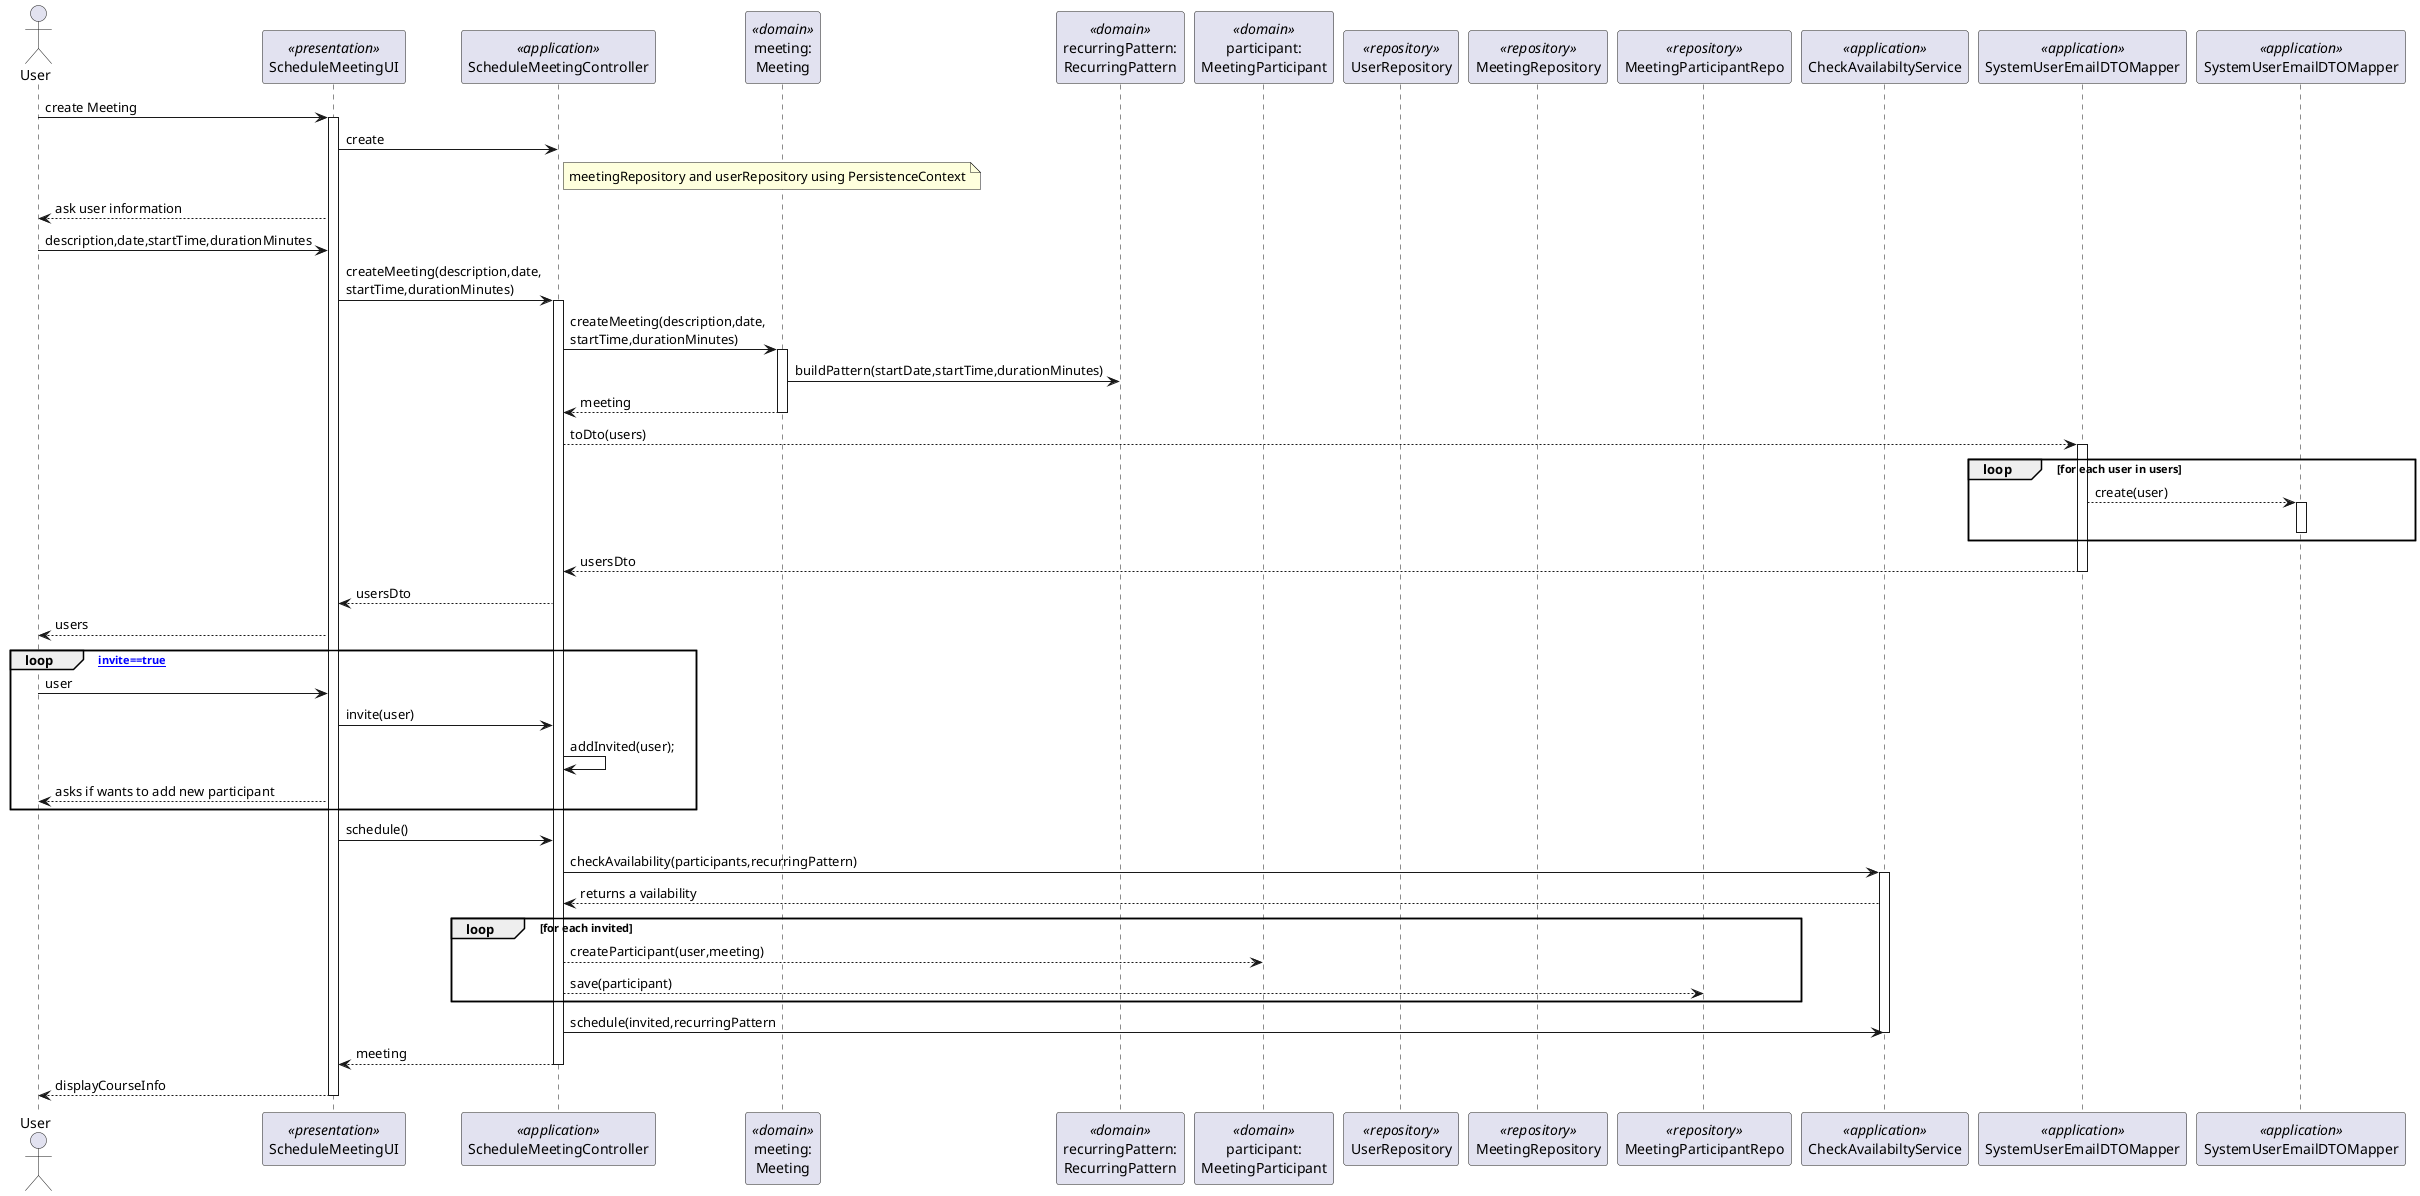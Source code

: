 @startuml

skinparam packageStyle rect
skinparam shadowing false

actor User as Actor
participant ScheduleMeetingUI as UI <<presentation>> order 1
participant ScheduleMeetingController as Controller <<application>> order 2
participant "meeting:\nMeeting" as Meeting <<domain>> order 3
participant "recurringPattern:\nRecurringPattern" as Pattern <<domain>> order 4
participant "participant:\nMeetingParticipant" as MeetingParticipant <<domain>> order 4
participant UserRepository as UserRepo <<repository>> order 8
participant MeetingRepository as MeetingRepo <<repository>> order 9
participant MeetingParticipantRepo as participantRepo <<repository>> order 10
participant CheckAvailabiltyService as AvailService <<application>> order 11
participant SystemUserEmailDTOMapper as Mapper <<application>> order 12
participant SystemUserEmailDTOMapper as DTO <<application>> order 13

Actor -> UI : create Meeting
activate UI
    UI -> Controller : create
            note right of Controller : meetingRepository and userRepository using PersistenceContext

    deactivate Controller
    Actor <-- UI : ask user information
    Actor -> UI : description,date,startTime,durationMinutes
    UI -> Controller : createMeeting(description,date,\nstartTime,durationMinutes)
    activate Controller
            Controller -> Meeting : createMeeting(description,date,\nstartTime,durationMinutes)
            activate Meeting
                Meeting -> Pattern : buildPattern(startDate,startTime,durationMinutes)
            Controller <-- Meeting : meeting
            deactivate Meeting
            Controller --> Mapper : toDto(users)
            loop for each user in users
            activate Mapper
            Mapper --> DTO : create(user)
            activate DTO

            deactivate DTO
            end
            Controller <-- Mapper : usersDto
            deactivate Mapper
            UI <-- Controller : usersDto
            Actor <-- UI : users

    loop [invite==true]
            Actor -> UI : user
            UI -> Controller : invite(user)
            Controller -> Controller : addInvited(user);

        deactivate MeetingRepo
        deactivate UserRepo
    deactivate UserRepo
    Actor <-- UI : asks if wants to add new participant
    end

    UI -> Controller : schedule()

    Controller -> AvailService : checkAvailability(participants,recurringPattern)
    activate AvailService
     Controller <-- AvailService : returns a vailability
    loop for each invited
            Controller --> MeetingParticipant: createParticipant(user,meeting)
            Controller --> participantRepo: save(participant)
            activate MeetingRepo
    end
    Controller -> AvailService : schedule(invited,recurringPattern
    deactivate AvailService

    UI <-- Controller : meeting
    deactivate Controller
Actor <-- UI : displayCourseInfo
deactivate UI

@enduml


